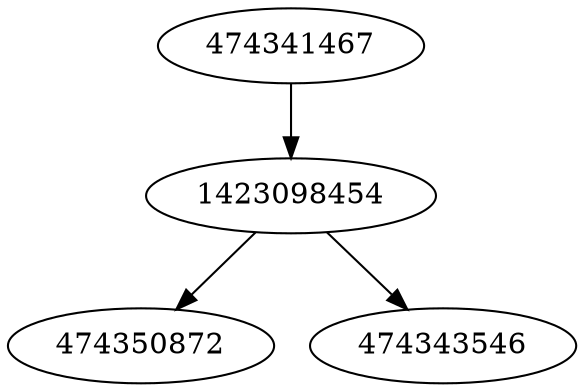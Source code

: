 strict digraph  {
474350872;
474343546;
474341467;
1423098454;
474341467 -> 1423098454;
1423098454 -> 474343546;
1423098454 -> 474350872;
}
